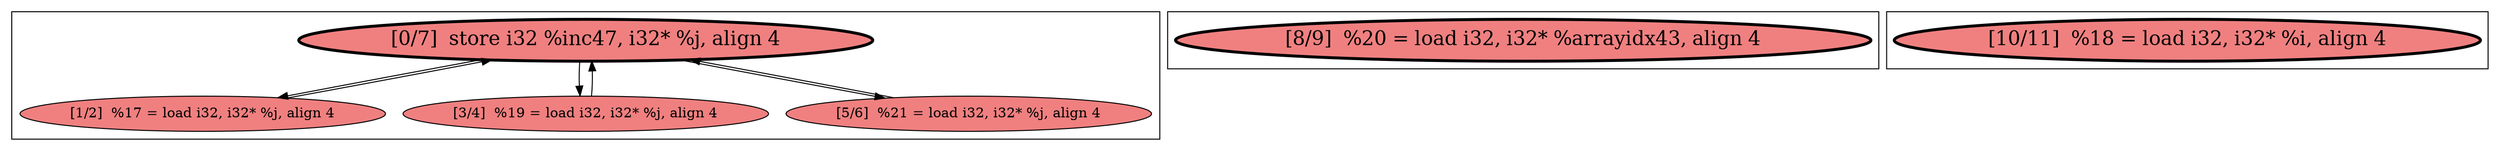
digraph G {



node476->node477 [ ]
node477->node476 [ ]
node476->node475 [ ]
node475->node476 [ ]
node474->node476 [ ]
node476->node474 [ ]


subgraph cluster2 {


node479 [penwidth=3.0,fontsize=20,fillcolor=lightcoral,label="[8/9]  %20 = load i32, i32* %arrayidx43, align 4",shape=ellipse,style=filled ]



}

subgraph cluster0 {


node477 [fillcolor=lightcoral,label="[1/2]  %17 = load i32, i32* %j, align 4",shape=ellipse,style=filled ]
node474 [fillcolor=lightcoral,label="[5/6]  %21 = load i32, i32* %j, align 4",shape=ellipse,style=filled ]
node476 [penwidth=3.0,fontsize=20,fillcolor=lightcoral,label="[0/7]  store i32 %inc47, i32* %j, align 4",shape=ellipse,style=filled ]
node475 [fillcolor=lightcoral,label="[3/4]  %19 = load i32, i32* %j, align 4",shape=ellipse,style=filled ]



}

subgraph cluster1 {


node478 [penwidth=3.0,fontsize=20,fillcolor=lightcoral,label="[10/11]  %18 = load i32, i32* %i, align 4",shape=ellipse,style=filled ]



}

}
